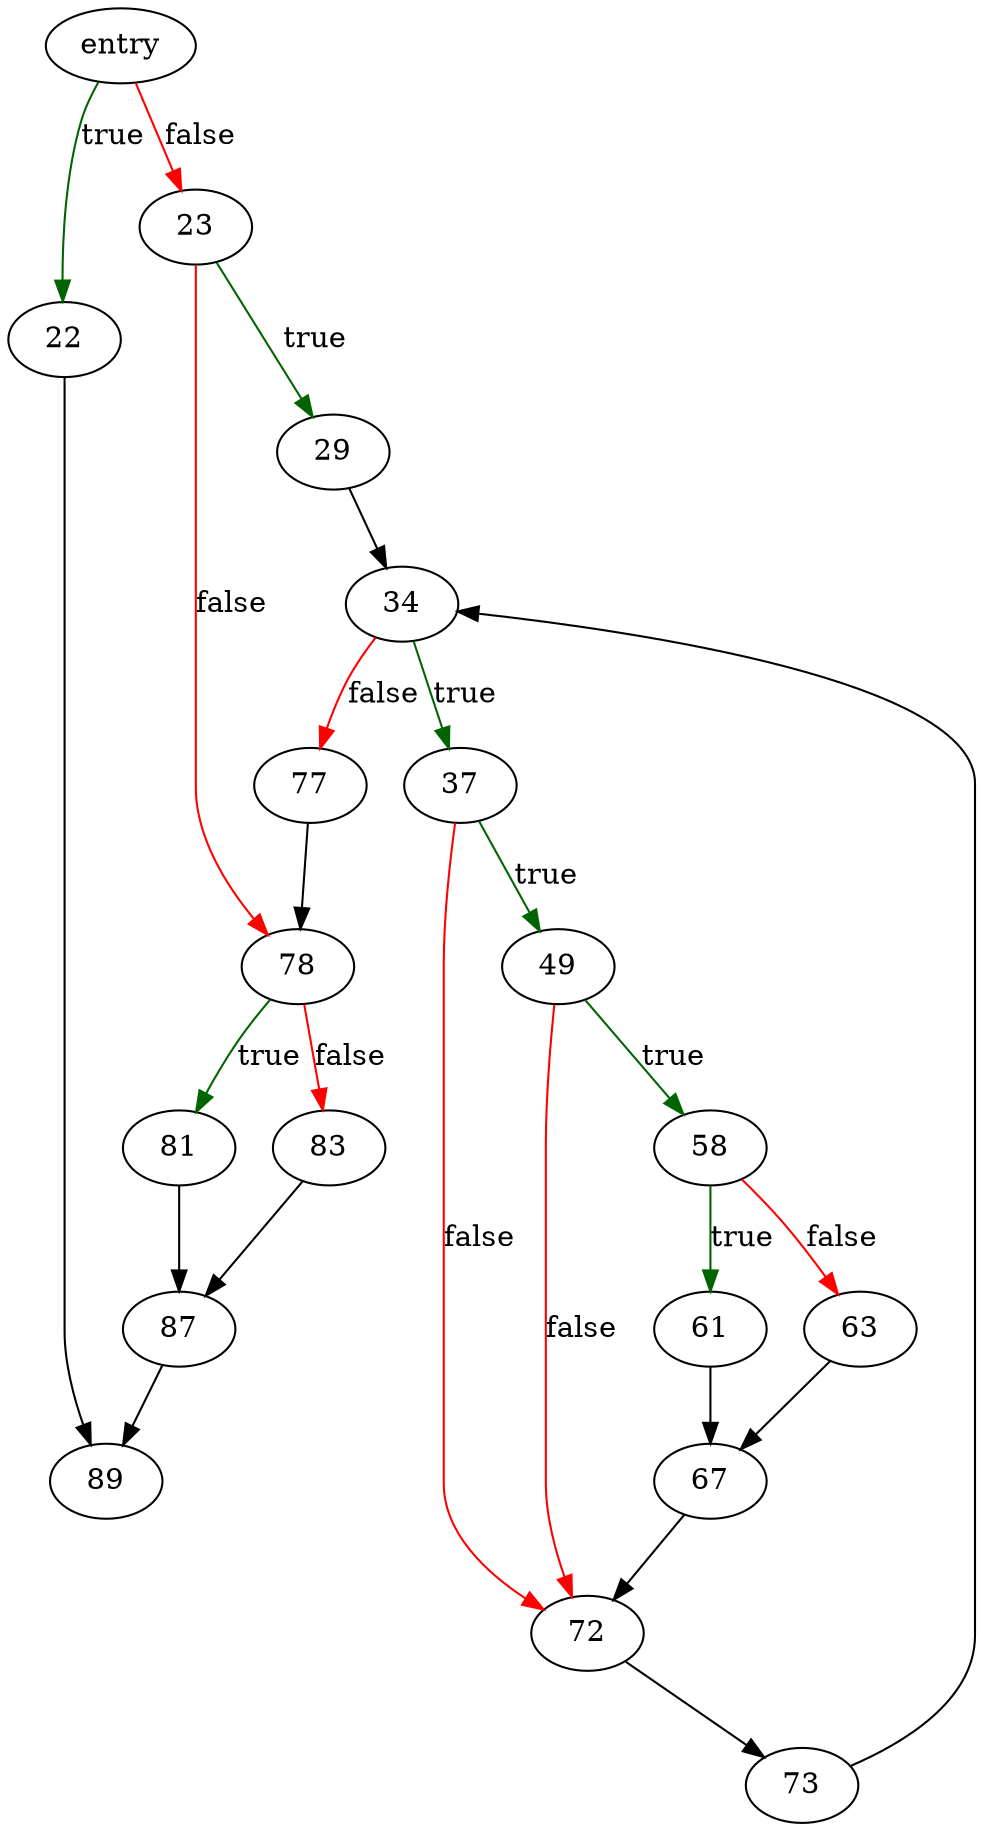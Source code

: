 digraph "sqlite3TriggerList" {
	// Node definitions.
	2 [label=entry];
	22;
	23;
	29;
	34;
	37;
	49;
	58;
	61;
	63;
	67;
	72;
	73;
	77;
	78;
	81;
	83;
	87;
	89;

	// Edge definitions.
	2 -> 22 [
		color=darkgreen
		label=true
	];
	2 -> 23 [
		color=red
		label=false
	];
	22 -> 89;
	23 -> 29 [
		color=darkgreen
		label=true
	];
	23 -> 78 [
		color=red
		label=false
	];
	29 -> 34;
	34 -> 37 [
		color=darkgreen
		label=true
	];
	34 -> 77 [
		color=red
		label=false
	];
	37 -> 49 [
		color=darkgreen
		label=true
	];
	37 -> 72 [
		color=red
		label=false
	];
	49 -> 58 [
		color=darkgreen
		label=true
	];
	49 -> 72 [
		color=red
		label=false
	];
	58 -> 61 [
		color=darkgreen
		label=true
	];
	58 -> 63 [
		color=red
		label=false
	];
	61 -> 67;
	63 -> 67;
	67 -> 72;
	72 -> 73;
	73 -> 34;
	77 -> 78;
	78 -> 81 [
		color=darkgreen
		label=true
	];
	78 -> 83 [
		color=red
		label=false
	];
	81 -> 87;
	83 -> 87;
	87 -> 89;
}